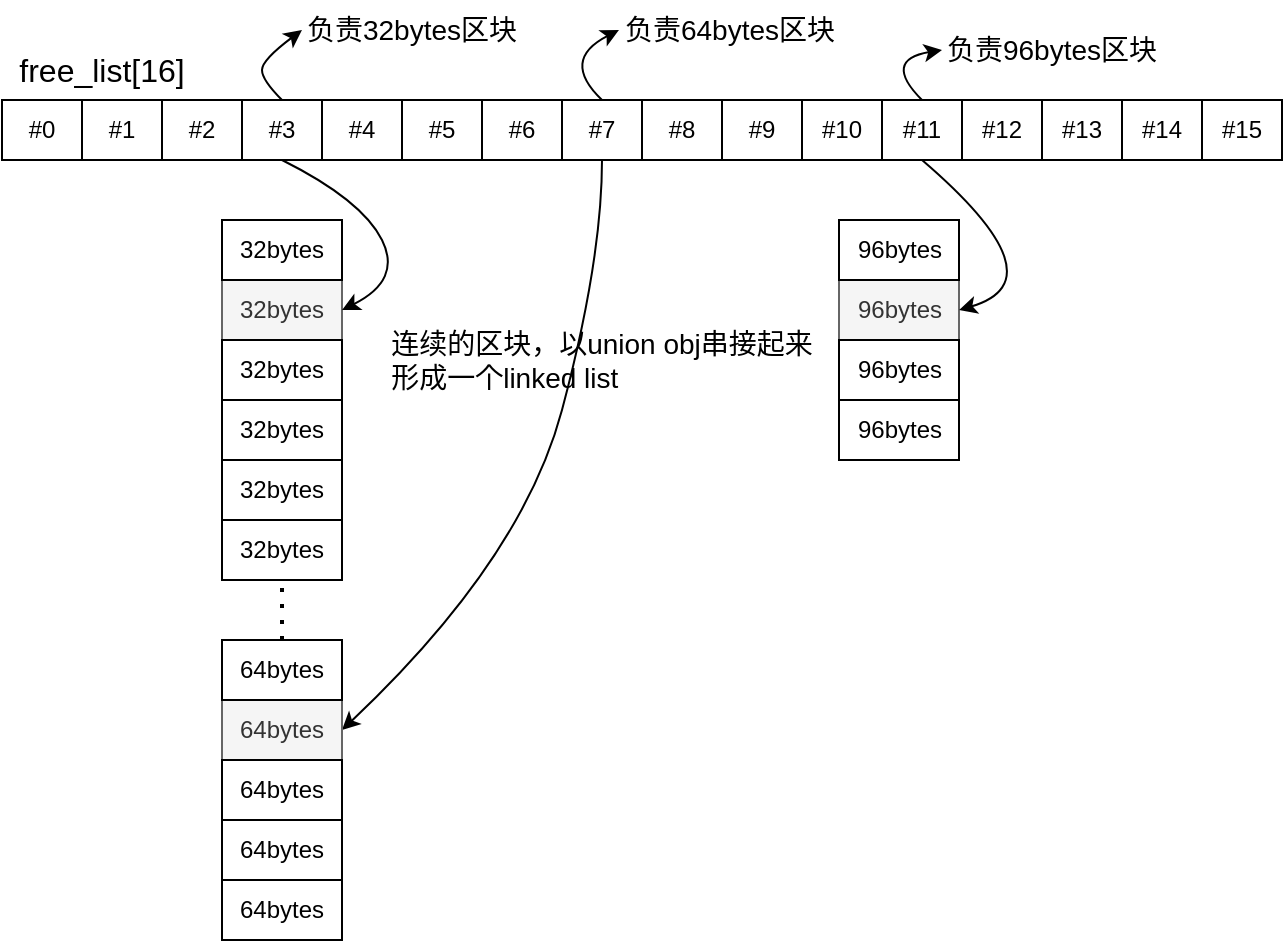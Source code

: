 <mxfile version="13.7.9" type="device"><diagram id="89ETILNNI0s524im2gDp" name="allocator"><mxGraphModel dx="1097" dy="746" grid="1" gridSize="10" guides="1" tooltips="1" connect="1" arrows="1" fold="1" page="1" pageScale="1" pageWidth="827" pageHeight="1169" math="0" shadow="0"><root><mxCell id="0"/><mxCell id="1" parent="0"/><mxCell id="WFTaqogY6YKnTE7dGyp6-38" value="" style="curved=1;endArrow=classic;html=1;exitX=0.5;exitY=1;exitDx=0;exitDy=0;entryX=1;entryY=0.5;entryDx=0;entryDy=0;" parent="1" source="WFTaqogY6YKnTE7dGyp6-8" target="WFTaqogY6YKnTE7dGyp6-30" edge="1"><mxGeometry width="50" height="50" relative="1" as="geometry"><mxPoint x="380" y="417.5" as="sourcePoint"/><mxPoint x="410" y="492.5" as="targetPoint"/><Array as="points"><mxPoint x="410" y="430"/><mxPoint x="370" y="580"/></Array></mxGeometry></mxCell><mxCell id="WFTaqogY6YKnTE7dGyp6-1" value="#0" style="rounded=0;whiteSpace=wrap;html=1;" parent="1" vertex="1"><mxGeometry x="110" y="350" width="40" height="30" as="geometry"/></mxCell><mxCell id="WFTaqogY6YKnTE7dGyp6-2" value="#1" style="rounded=0;whiteSpace=wrap;html=1;" parent="1" vertex="1"><mxGeometry x="150" y="350" width="40" height="30" as="geometry"/></mxCell><mxCell id="WFTaqogY6YKnTE7dGyp6-3" value="#2" style="rounded=0;whiteSpace=wrap;html=1;" parent="1" vertex="1"><mxGeometry x="190" y="350" width="40" height="30" as="geometry"/></mxCell><mxCell id="WFTaqogY6YKnTE7dGyp6-4" value="#3" style="rounded=0;whiteSpace=wrap;html=1;" parent="1" vertex="1"><mxGeometry x="230" y="350" width="40" height="30" as="geometry"/></mxCell><mxCell id="WFTaqogY6YKnTE7dGyp6-5" value="#4" style="rounded=0;whiteSpace=wrap;html=1;" parent="1" vertex="1"><mxGeometry x="270" y="350" width="40" height="30" as="geometry"/></mxCell><mxCell id="WFTaqogY6YKnTE7dGyp6-6" value="#5" style="rounded=0;whiteSpace=wrap;html=1;" parent="1" vertex="1"><mxGeometry x="310" y="350" width="40" height="30" as="geometry"/></mxCell><mxCell id="WFTaqogY6YKnTE7dGyp6-7" value="#6" style="rounded=0;whiteSpace=wrap;html=1;" parent="1" vertex="1"><mxGeometry x="350" y="350" width="40" height="30" as="geometry"/></mxCell><mxCell id="WFTaqogY6YKnTE7dGyp6-8" value="#7" style="rounded=0;whiteSpace=wrap;html=1;" parent="1" vertex="1"><mxGeometry x="390" y="350" width="40" height="30" as="geometry"/></mxCell><mxCell id="WFTaqogY6YKnTE7dGyp6-9" value="#8" style="rounded=0;whiteSpace=wrap;html=1;" parent="1" vertex="1"><mxGeometry x="430" y="350" width="40" height="30" as="geometry"/></mxCell><mxCell id="WFTaqogY6YKnTE7dGyp6-10" value="#9" style="rounded=0;whiteSpace=wrap;html=1;" parent="1" vertex="1"><mxGeometry x="470" y="350" width="40" height="30" as="geometry"/></mxCell><mxCell id="WFTaqogY6YKnTE7dGyp6-11" value="#10" style="rounded=0;whiteSpace=wrap;html=1;" parent="1" vertex="1"><mxGeometry x="510" y="350" width="40" height="30" as="geometry"/></mxCell><mxCell id="WFTaqogY6YKnTE7dGyp6-12" value="#11" style="rounded=0;whiteSpace=wrap;html=1;" parent="1" vertex="1"><mxGeometry x="550" y="350" width="40" height="30" as="geometry"/></mxCell><mxCell id="WFTaqogY6YKnTE7dGyp6-13" value="#12" style="rounded=0;whiteSpace=wrap;html=1;" parent="1" vertex="1"><mxGeometry x="590" y="350" width="40" height="30" as="geometry"/></mxCell><mxCell id="WFTaqogY6YKnTE7dGyp6-14" value="#13" style="rounded=0;whiteSpace=wrap;html=1;" parent="1" vertex="1"><mxGeometry x="630" y="350" width="40" height="30" as="geometry"/></mxCell><mxCell id="WFTaqogY6YKnTE7dGyp6-15" value="#14" style="rounded=0;whiteSpace=wrap;html=1;" parent="1" vertex="1"><mxGeometry x="670" y="350" width="40" height="30" as="geometry"/></mxCell><mxCell id="WFTaqogY6YKnTE7dGyp6-16" value="#15" style="rounded=0;whiteSpace=wrap;html=1;" parent="1" vertex="1"><mxGeometry x="710" y="350" width="40" height="30" as="geometry"/></mxCell><mxCell id="WFTaqogY6YKnTE7dGyp6-17" value="&lt;font style=&quot;font-size: 16px&quot;&gt;free_list[16]&lt;/font&gt;" style="text;html=1;strokeColor=none;fillColor=none;align=center;verticalAlign=middle;whiteSpace=wrap;rounded=0;" parent="1" vertex="1"><mxGeometry x="110" y="320" width="100" height="30" as="geometry"/></mxCell><mxCell id="WFTaqogY6YKnTE7dGyp6-18" value="&lt;font style=&quot;font-size: 14px&quot;&gt;负责32bytes区块&lt;/font&gt;" style="text;html=1;strokeColor=none;fillColor=none;align=center;verticalAlign=middle;whiteSpace=wrap;rounded=0;" parent="1" vertex="1"><mxGeometry x="260" y="300" width="110" height="30" as="geometry"/></mxCell><mxCell id="WFTaqogY6YKnTE7dGyp6-19" value="" style="curved=1;endArrow=classic;html=1;exitX=0.5;exitY=0;exitDx=0;exitDy=0;entryX=0;entryY=0.5;entryDx=0;entryDy=0;" parent="1" source="WFTaqogY6YKnTE7dGyp6-4" target="WFTaqogY6YKnTE7dGyp6-18" edge="1"><mxGeometry width="50" height="50" relative="1" as="geometry"><mxPoint x="225" y="300" as="sourcePoint"/><mxPoint x="275" y="250" as="targetPoint"/><Array as="points"><mxPoint x="240" y="340"/><mxPoint x="240" y="330"/></Array></mxGeometry></mxCell><mxCell id="WFTaqogY6YKnTE7dGyp6-20" value="&lt;font style=&quot;font-size: 14px&quot;&gt;负责64bytes区块&lt;/font&gt;" style="text;html=1;strokeColor=none;fillColor=none;align=center;verticalAlign=middle;whiteSpace=wrap;rounded=0;" parent="1" vertex="1"><mxGeometry x="418.5" y="300" width="110" height="30" as="geometry"/></mxCell><mxCell id="WFTaqogY6YKnTE7dGyp6-21" value="" style="curved=1;endArrow=classic;html=1;exitX=0.5;exitY=0;exitDx=0;exitDy=0;entryX=0;entryY=0.5;entryDx=0;entryDy=0;" parent="1" source="WFTaqogY6YKnTE7dGyp6-8" target="WFTaqogY6YKnTE7dGyp6-20" edge="1"><mxGeometry width="50" height="50" relative="1" as="geometry"><mxPoint x="408.5" y="345" as="sourcePoint"/><mxPoint x="418.5" y="300" as="targetPoint"/><Array as="points"><mxPoint x="389" y="330"/></Array></mxGeometry></mxCell><mxCell id="WFTaqogY6YKnTE7dGyp6-22" value="&lt;font style=&quot;font-size: 14px&quot;&gt;负责96bytes区块&lt;/font&gt;" style="text;html=1;strokeColor=none;fillColor=none;align=center;verticalAlign=middle;whiteSpace=wrap;rounded=0;" parent="1" vertex="1"><mxGeometry x="580" y="310" width="110" height="30" as="geometry"/></mxCell><mxCell id="WFTaqogY6YKnTE7dGyp6-23" value="" style="curved=1;endArrow=classic;html=1;exitX=0.5;exitY=0;exitDx=0;exitDy=0;entryX=0;entryY=0.5;entryDx=0;entryDy=0;" parent="1" source="WFTaqogY6YKnTE7dGyp6-12" target="WFTaqogY6YKnTE7dGyp6-22" edge="1"><mxGeometry width="50" height="50" relative="1" as="geometry"><mxPoint x="571" y="335" as="sourcePoint"/><mxPoint x="579.5" y="300" as="targetPoint"/><Array as="points"><mxPoint x="550" y="330"/></Array></mxGeometry></mxCell><mxCell id="WFTaqogY6YKnTE7dGyp6-24" value="32bytes" style="rounded=0;whiteSpace=wrap;html=1;fillColor=#f5f5f5;strokeColor=#666666;fontColor=#333333;" parent="1" vertex="1"><mxGeometry x="220" y="440" width="60" height="30" as="geometry"/></mxCell><mxCell id="WFTaqogY6YKnTE7dGyp6-25" value="32bytes" style="rounded=0;whiteSpace=wrap;html=1;" parent="1" vertex="1"><mxGeometry x="220" y="470" width="60" height="30" as="geometry"/></mxCell><mxCell id="WFTaqogY6YKnTE7dGyp6-26" value="32bytes" style="rounded=0;whiteSpace=wrap;html=1;" parent="1" vertex="1"><mxGeometry x="220" y="500" width="60" height="30" as="geometry"/></mxCell><mxCell id="WFTaqogY6YKnTE7dGyp6-27" value="32bytes" style="rounded=0;whiteSpace=wrap;html=1;" parent="1" vertex="1"><mxGeometry x="220" y="530" width="60" height="30" as="geometry"/></mxCell><mxCell id="WFTaqogY6YKnTE7dGyp6-28" value="32bytes" style="rounded=0;whiteSpace=wrap;html=1;" parent="1" vertex="1"><mxGeometry x="220" y="560" width="60" height="30" as="geometry"/></mxCell><mxCell id="WFTaqogY6YKnTE7dGyp6-30" value="64bytes" style="rounded=0;whiteSpace=wrap;html=1;fillColor=#f5f5f5;strokeColor=#666666;fontColor=#333333;" parent="1" vertex="1"><mxGeometry x="220" y="650" width="60" height="30" as="geometry"/></mxCell><mxCell id="WFTaqogY6YKnTE7dGyp6-31" value="64bytes" style="rounded=0;whiteSpace=wrap;html=1;" parent="1" vertex="1"><mxGeometry x="220" y="680" width="60" height="30" as="geometry"/></mxCell><mxCell id="WFTaqogY6YKnTE7dGyp6-32" value="64bytes" style="rounded=0;whiteSpace=wrap;html=1;" parent="1" vertex="1"><mxGeometry x="220" y="710" width="60" height="30" as="geometry"/></mxCell><mxCell id="WFTaqogY6YKnTE7dGyp6-33" value="64bytes" style="rounded=0;whiteSpace=wrap;html=1;" parent="1" vertex="1"><mxGeometry x="220" y="740" width="60" height="30" as="geometry"/></mxCell><mxCell id="WFTaqogY6YKnTE7dGyp6-37" value="" style="curved=1;endArrow=classic;html=1;exitX=0.5;exitY=1;exitDx=0;exitDy=0;entryX=1;entryY=0.5;entryDx=0;entryDy=0;" parent="1" source="WFTaqogY6YKnTE7dGyp6-4" target="WFTaqogY6YKnTE7dGyp6-24" edge="1"><mxGeometry width="50" height="50" relative="1" as="geometry"><mxPoint x="420" y="510" as="sourcePoint"/><mxPoint x="470" y="460" as="targetPoint"/><Array as="points"><mxPoint x="290" y="400"/><mxPoint x="310" y="440"/></Array></mxGeometry></mxCell><mxCell id="WFTaqogY6YKnTE7dGyp6-36" value="&lt;font style=&quot;font-size: 14px&quot;&gt;连续的区块，以union obj串接起来&lt;br&gt;&lt;/font&gt;&lt;div style=&quot;text-align: left ; font-size: 14px&quot;&gt;&lt;font style=&quot;font-size: 14px&quot;&gt;形成一个linked list&lt;/font&gt;&lt;/div&gt;" style="text;html=1;strokeColor=none;fillColor=none;align=center;verticalAlign=middle;whiteSpace=wrap;rounded=0;" parent="1" vertex="1"><mxGeometry x="300" y="470" width="220" height="20" as="geometry"/></mxCell><mxCell id="WFTaqogY6YKnTE7dGyp6-39" value="96bytes" style="rounded=0;whiteSpace=wrap;html=1;fillColor=#f5f5f5;strokeColor=#666666;fontColor=#333333;" parent="1" vertex="1"><mxGeometry x="528.5" y="440" width="60" height="30" as="geometry"/></mxCell><mxCell id="WFTaqogY6YKnTE7dGyp6-40" value="96bytes" style="rounded=0;whiteSpace=wrap;html=1;" parent="1" vertex="1"><mxGeometry x="528.5" y="470" width="60" height="30" as="geometry"/></mxCell><mxCell id="WFTaqogY6YKnTE7dGyp6-41" value="96bytes" style="rounded=0;whiteSpace=wrap;html=1;" parent="1" vertex="1"><mxGeometry x="528.5" y="500" width="60" height="30" as="geometry"/></mxCell><mxCell id="WFTaqogY6YKnTE7dGyp6-43" value="" style="curved=1;endArrow=classic;html=1;exitX=0.5;exitY=1;exitDx=0;exitDy=0;entryX=1;entryY=0.5;entryDx=0;entryDy=0;" parent="1" source="WFTaqogY6YKnTE7dGyp6-12" target="WFTaqogY6YKnTE7dGyp6-39" edge="1"><mxGeometry width="50" height="50" relative="1" as="geometry"><mxPoint x="660" y="490" as="sourcePoint"/><mxPoint x="690" y="565" as="targetPoint"/><Array as="points"><mxPoint x="640" y="440"/></Array></mxGeometry></mxCell><mxCell id="NW4tkfAL3FBbhhRG5nao-1" value="32bytes" style="rounded=0;whiteSpace=wrap;html=1;" vertex="1" parent="1"><mxGeometry x="220" y="410" width="60" height="30" as="geometry"/></mxCell><mxCell id="NW4tkfAL3FBbhhRG5nao-2" value="64bytes" style="rounded=0;whiteSpace=wrap;html=1;" vertex="1" parent="1"><mxGeometry x="220" y="620" width="60" height="30" as="geometry"/></mxCell><mxCell id="NW4tkfAL3FBbhhRG5nao-3" value="" style="endArrow=none;dashed=1;html=1;dashPattern=1 3;strokeWidth=2;entryX=0.5;entryY=1;entryDx=0;entryDy=0;exitX=0.5;exitY=0;exitDx=0;exitDy=0;" edge="1" parent="1" source="NW4tkfAL3FBbhhRG5nao-2" target="WFTaqogY6YKnTE7dGyp6-28"><mxGeometry width="50" height="50" relative="1" as="geometry"><mxPoint x="390" y="650" as="sourcePoint"/><mxPoint x="440" y="600" as="targetPoint"/></mxGeometry></mxCell><mxCell id="NW4tkfAL3FBbhhRG5nao-4" value="96bytes" style="rounded=0;whiteSpace=wrap;html=1;" vertex="1" parent="1"><mxGeometry x="528.5" y="410" width="60" height="30" as="geometry"/></mxCell></root></mxGraphModel></diagram></mxfile>